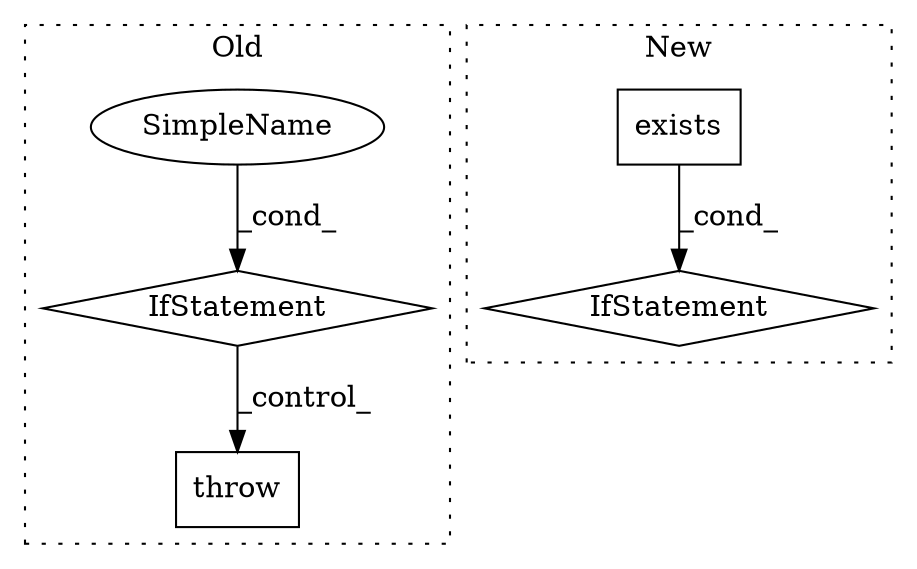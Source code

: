 digraph G {
subgraph cluster0 {
1 [label="throw" a="53" s="5996" l="6" shape="box"];
3 [label="IfStatement" a="25" s="5550,5585" l="4,2" shape="diamond"];
5 [label="SimpleName" a="42" s="" l="" shape="ellipse"];
label = "Old";
style="dotted";
}
subgraph cluster1 {
2 [label="exists" a="32" s="3352,3398" l="7,1" shape="box"];
4 [label="IfStatement" a="25" s="3339,3399" l="4,2" shape="diamond"];
label = "New";
style="dotted";
}
2 -> 4 [label="_cond_"];
3 -> 1 [label="_control_"];
5 -> 3 [label="_cond_"];
}